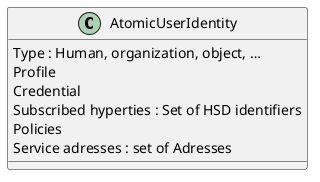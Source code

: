@startuml

class AtomicUserIdentity {
Type : Human, organization, object, …
Profile 
Credential
Subscribed hyperties : Set of HSD identifiers
Policies
Service adresses : set of Adresses
}

@enduml
